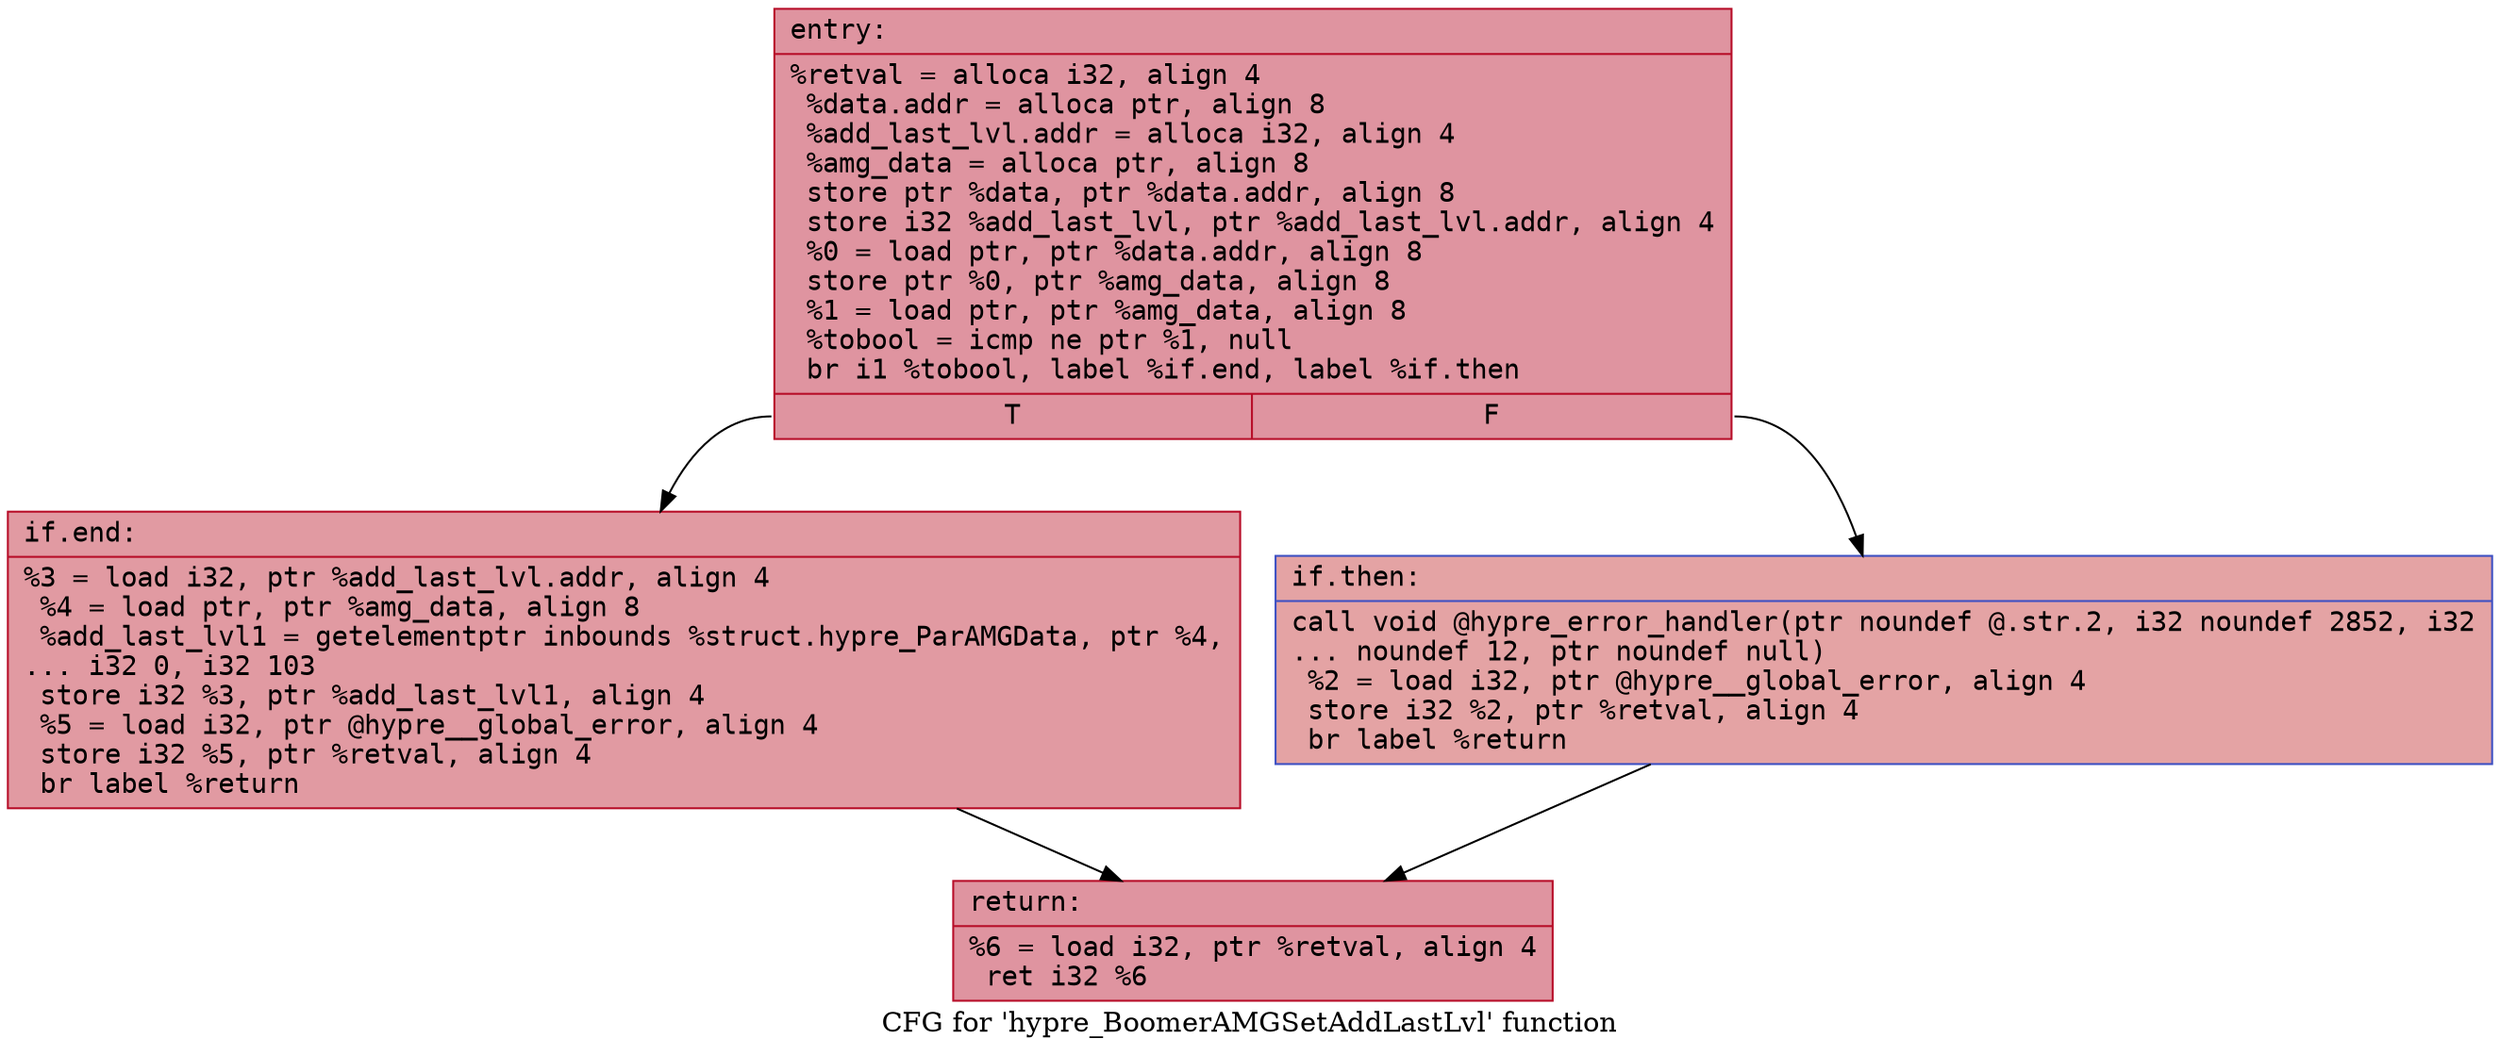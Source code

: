 digraph "CFG for 'hypre_BoomerAMGSetAddLastLvl' function" {
	label="CFG for 'hypre_BoomerAMGSetAddLastLvl' function";

	Node0x55fa80ab5dc0 [shape=record,color="#b70d28ff", style=filled, fillcolor="#b70d2870" fontname="Courier",label="{entry:\l|  %retval = alloca i32, align 4\l  %data.addr = alloca ptr, align 8\l  %add_last_lvl.addr = alloca i32, align 4\l  %amg_data = alloca ptr, align 8\l  store ptr %data, ptr %data.addr, align 8\l  store i32 %add_last_lvl, ptr %add_last_lvl.addr, align 4\l  %0 = load ptr, ptr %data.addr, align 8\l  store ptr %0, ptr %amg_data, align 8\l  %1 = load ptr, ptr %amg_data, align 8\l  %tobool = icmp ne ptr %1, null\l  br i1 %tobool, label %if.end, label %if.then\l|{<s0>T|<s1>F}}"];
	Node0x55fa80ab5dc0:s0 -> Node0x55fa80ab6490[tooltip="entry -> if.end\nProbability 62.50%" ];
	Node0x55fa80ab5dc0:s1 -> Node0x55fa80ab6500[tooltip="entry -> if.then\nProbability 37.50%" ];
	Node0x55fa80ab6500 [shape=record,color="#3d50c3ff", style=filled, fillcolor="#c32e3170" fontname="Courier",label="{if.then:\l|  call void @hypre_error_handler(ptr noundef @.str.2, i32 noundef 2852, i32\l... noundef 12, ptr noundef null)\l  %2 = load i32, ptr @hypre__global_error, align 4\l  store i32 %2, ptr %retval, align 4\l  br label %return\l}"];
	Node0x55fa80ab6500 -> Node0x55fa80ab6930[tooltip="if.then -> return\nProbability 100.00%" ];
	Node0x55fa80ab6490 [shape=record,color="#b70d28ff", style=filled, fillcolor="#bb1b2c70" fontname="Courier",label="{if.end:\l|  %3 = load i32, ptr %add_last_lvl.addr, align 4\l  %4 = load ptr, ptr %amg_data, align 8\l  %add_last_lvl1 = getelementptr inbounds %struct.hypre_ParAMGData, ptr %4,\l... i32 0, i32 103\l  store i32 %3, ptr %add_last_lvl1, align 4\l  %5 = load i32, ptr @hypre__global_error, align 4\l  store i32 %5, ptr %retval, align 4\l  br label %return\l}"];
	Node0x55fa80ab6490 -> Node0x55fa80ab6930[tooltip="if.end -> return\nProbability 100.00%" ];
	Node0x55fa80ab6930 [shape=record,color="#b70d28ff", style=filled, fillcolor="#b70d2870" fontname="Courier",label="{return:\l|  %6 = load i32, ptr %retval, align 4\l  ret i32 %6\l}"];
}
